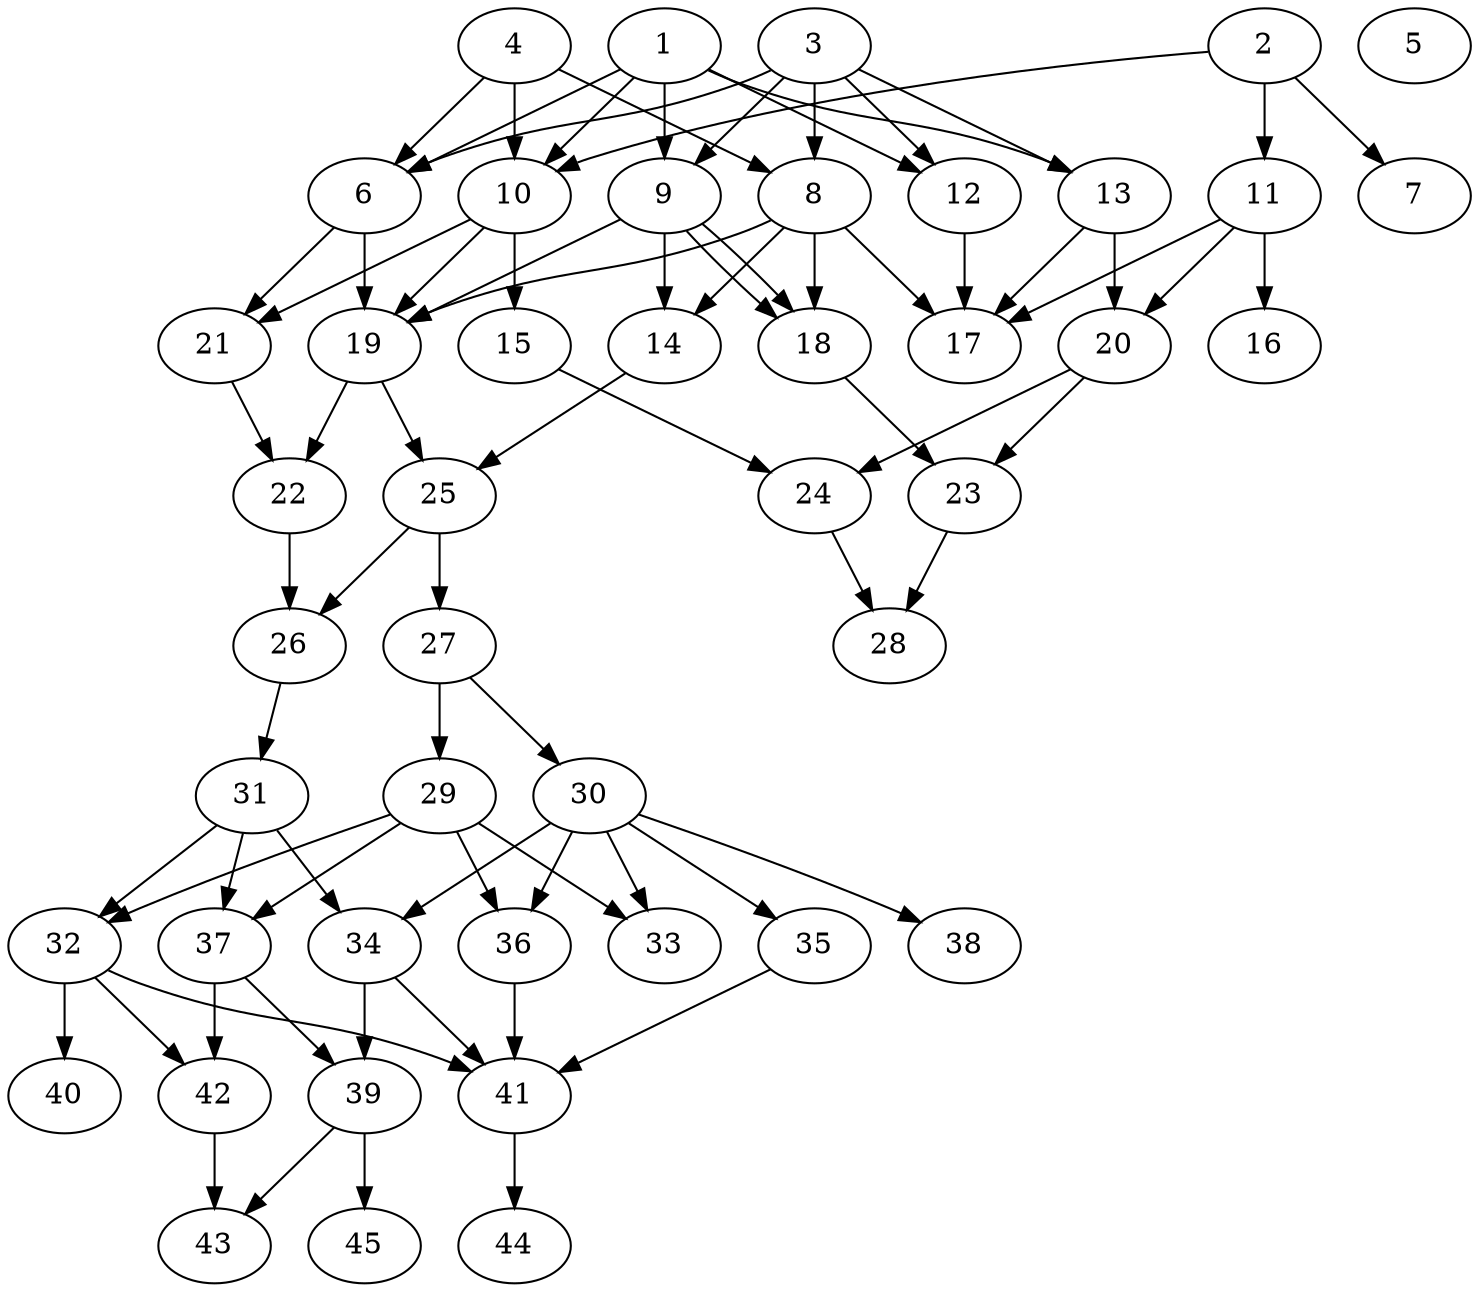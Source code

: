 // DAG automatically generated by daggen at Tue Aug  6 16:31:44 2019
// ./daggen --dot -n 45 --ccr 0.4 --fat 0.5 --regular 0.5 --density 0.6 --mindata 5242880 --maxdata 52428800 
digraph G {
  1 [size="22510080", alpha="0.02", expect_size="9004032"] 
  1 -> 6 [size ="9004032"]
  1 -> 9 [size ="9004032"]
  1 -> 10 [size ="9004032"]
  1 -> 12 [size ="9004032"]
  1 -> 13 [size ="9004032"]
  2 [size="113054720", alpha="0.08", expect_size="45221888"] 
  2 -> 7 [size ="45221888"]
  2 -> 10 [size ="45221888"]
  2 -> 11 [size ="45221888"]
  3 [size="61706240", alpha="0.07", expect_size="24682496"] 
  3 -> 6 [size ="24682496"]
  3 -> 8 [size ="24682496"]
  3 -> 9 [size ="24682496"]
  3 -> 12 [size ="24682496"]
  3 -> 13 [size ="24682496"]
  4 [size="30394880", alpha="0.17", expect_size="12157952"] 
  4 -> 6 [size ="12157952"]
  4 -> 8 [size ="12157952"]
  4 -> 10 [size ="12157952"]
  5 [size="16192000", alpha="0.10", expect_size="6476800"] 
  6 [size="110876160", alpha="0.14", expect_size="44350464"] 
  6 -> 19 [size ="44350464"]
  6 -> 21 [size ="44350464"]
  7 [size="16332800", alpha="0.04", expect_size="6533120"] 
  8 [size="37242880", alpha="0.03", expect_size="14897152"] 
  8 -> 14 [size ="14897152"]
  8 -> 17 [size ="14897152"]
  8 -> 18 [size ="14897152"]
  8 -> 19 [size ="14897152"]
  9 [size="33487360", alpha="0.03", expect_size="13394944"] 
  9 -> 14 [size ="13394944"]
  9 -> 18 [size ="13394944"]
  9 -> 18 [size ="13394944"]
  9 -> 19 [size ="13394944"]
  10 [size="39326720", alpha="0.07", expect_size="15730688"] 
  10 -> 15 [size ="15730688"]
  10 -> 19 [size ="15730688"]
  10 -> 21 [size ="15730688"]
  11 [size="117278720", alpha="0.17", expect_size="46911488"] 
  11 -> 16 [size ="46911488"]
  11 -> 17 [size ="46911488"]
  11 -> 20 [size ="46911488"]
  12 [size="126768640", alpha="0.07", expect_size="50707456"] 
  12 -> 17 [size ="50707456"]
  13 [size="58429440", alpha="0.02", expect_size="23371776"] 
  13 -> 17 [size ="23371776"]
  13 -> 20 [size ="23371776"]
  14 [size="102379520", alpha="0.08", expect_size="40951808"] 
  14 -> 25 [size ="40951808"]
  15 [size="84390400", alpha="0.12", expect_size="33756160"] 
  15 -> 24 [size ="33756160"]
  16 [size="24670720", alpha="0.20", expect_size="9868288"] 
  17 [size="107957760", alpha="0.14", expect_size="43183104"] 
  18 [size="16448000", alpha="0.18", expect_size="6579200"] 
  18 -> 23 [size ="6579200"]
  19 [size="35279360", alpha="0.06", expect_size="14111744"] 
  19 -> 22 [size ="14111744"]
  19 -> 25 [size ="14111744"]
  20 [size="55872000", alpha="0.10", expect_size="22348800"] 
  20 -> 23 [size ="22348800"]
  20 -> 24 [size ="22348800"]
  21 [size="98291200", alpha="0.16", expect_size="39316480"] 
  21 -> 22 [size ="39316480"]
  22 [size="82048000", alpha="0.19", expect_size="32819200"] 
  22 -> 26 [size ="32819200"]
  23 [size="122337280", alpha="0.10", expect_size="48934912"] 
  23 -> 28 [size ="48934912"]
  24 [size="16015360", alpha="0.04", expect_size="6406144"] 
  24 -> 28 [size ="6406144"]
  25 [size="63923200", alpha="0.18", expect_size="25569280"] 
  25 -> 26 [size ="25569280"]
  25 -> 27 [size ="25569280"]
  26 [size="16537600", alpha="0.09", expect_size="6615040"] 
  26 -> 31 [size ="6615040"]
  27 [size="15825920", alpha="0.01", expect_size="6330368"] 
  27 -> 29 [size ="6330368"]
  27 -> 30 [size ="6330368"]
  28 [size="101178880", alpha="0.16", expect_size="40471552"] 
  29 [size="90892800", alpha="0.16", expect_size="36357120"] 
  29 -> 32 [size ="36357120"]
  29 -> 33 [size ="36357120"]
  29 -> 36 [size ="36357120"]
  29 -> 37 [size ="36357120"]
  30 [size="127165440", alpha="0.19", expect_size="50866176"] 
  30 -> 33 [size ="50866176"]
  30 -> 34 [size ="50866176"]
  30 -> 35 [size ="50866176"]
  30 -> 36 [size ="50866176"]
  30 -> 38 [size ="50866176"]
  31 [size="70287360", alpha="0.00", expect_size="28114944"] 
  31 -> 32 [size ="28114944"]
  31 -> 34 [size ="28114944"]
  31 -> 37 [size ="28114944"]
  32 [size="47626240", alpha="0.01", expect_size="19050496"] 
  32 -> 40 [size ="19050496"]
  32 -> 41 [size ="19050496"]
  32 -> 42 [size ="19050496"]
  33 [size="41164800", alpha="0.09", expect_size="16465920"] 
  34 [size="99507200", alpha="0.12", expect_size="39802880"] 
  34 -> 39 [size ="39802880"]
  34 -> 41 [size ="39802880"]
  35 [size="121973760", alpha="0.08", expect_size="48789504"] 
  35 -> 41 [size ="48789504"]
  36 [size="111651840", alpha="0.05", expect_size="44660736"] 
  36 -> 41 [size ="44660736"]
  37 [size="48348160", alpha="0.19", expect_size="19339264"] 
  37 -> 39 [size ="19339264"]
  37 -> 42 [size ="19339264"]
  38 [size="53253120", alpha="0.13", expect_size="21301248"] 
  39 [size="32537600", alpha="0.10", expect_size="13015040"] 
  39 -> 43 [size ="13015040"]
  39 -> 45 [size ="13015040"]
  40 [size="124549120", alpha="0.15", expect_size="49819648"] 
  41 [size="119577600", alpha="0.15", expect_size="47831040"] 
  41 -> 44 [size ="47831040"]
  42 [size="121797120", alpha="0.06", expect_size="48718848"] 
  42 -> 43 [size ="48718848"]
  43 [size="126906880", alpha="0.16", expect_size="50762752"] 
  44 [size="62261760", alpha="0.06", expect_size="24904704"] 
  45 [size="17136640", alpha="0.05", expect_size="6854656"] 
}
